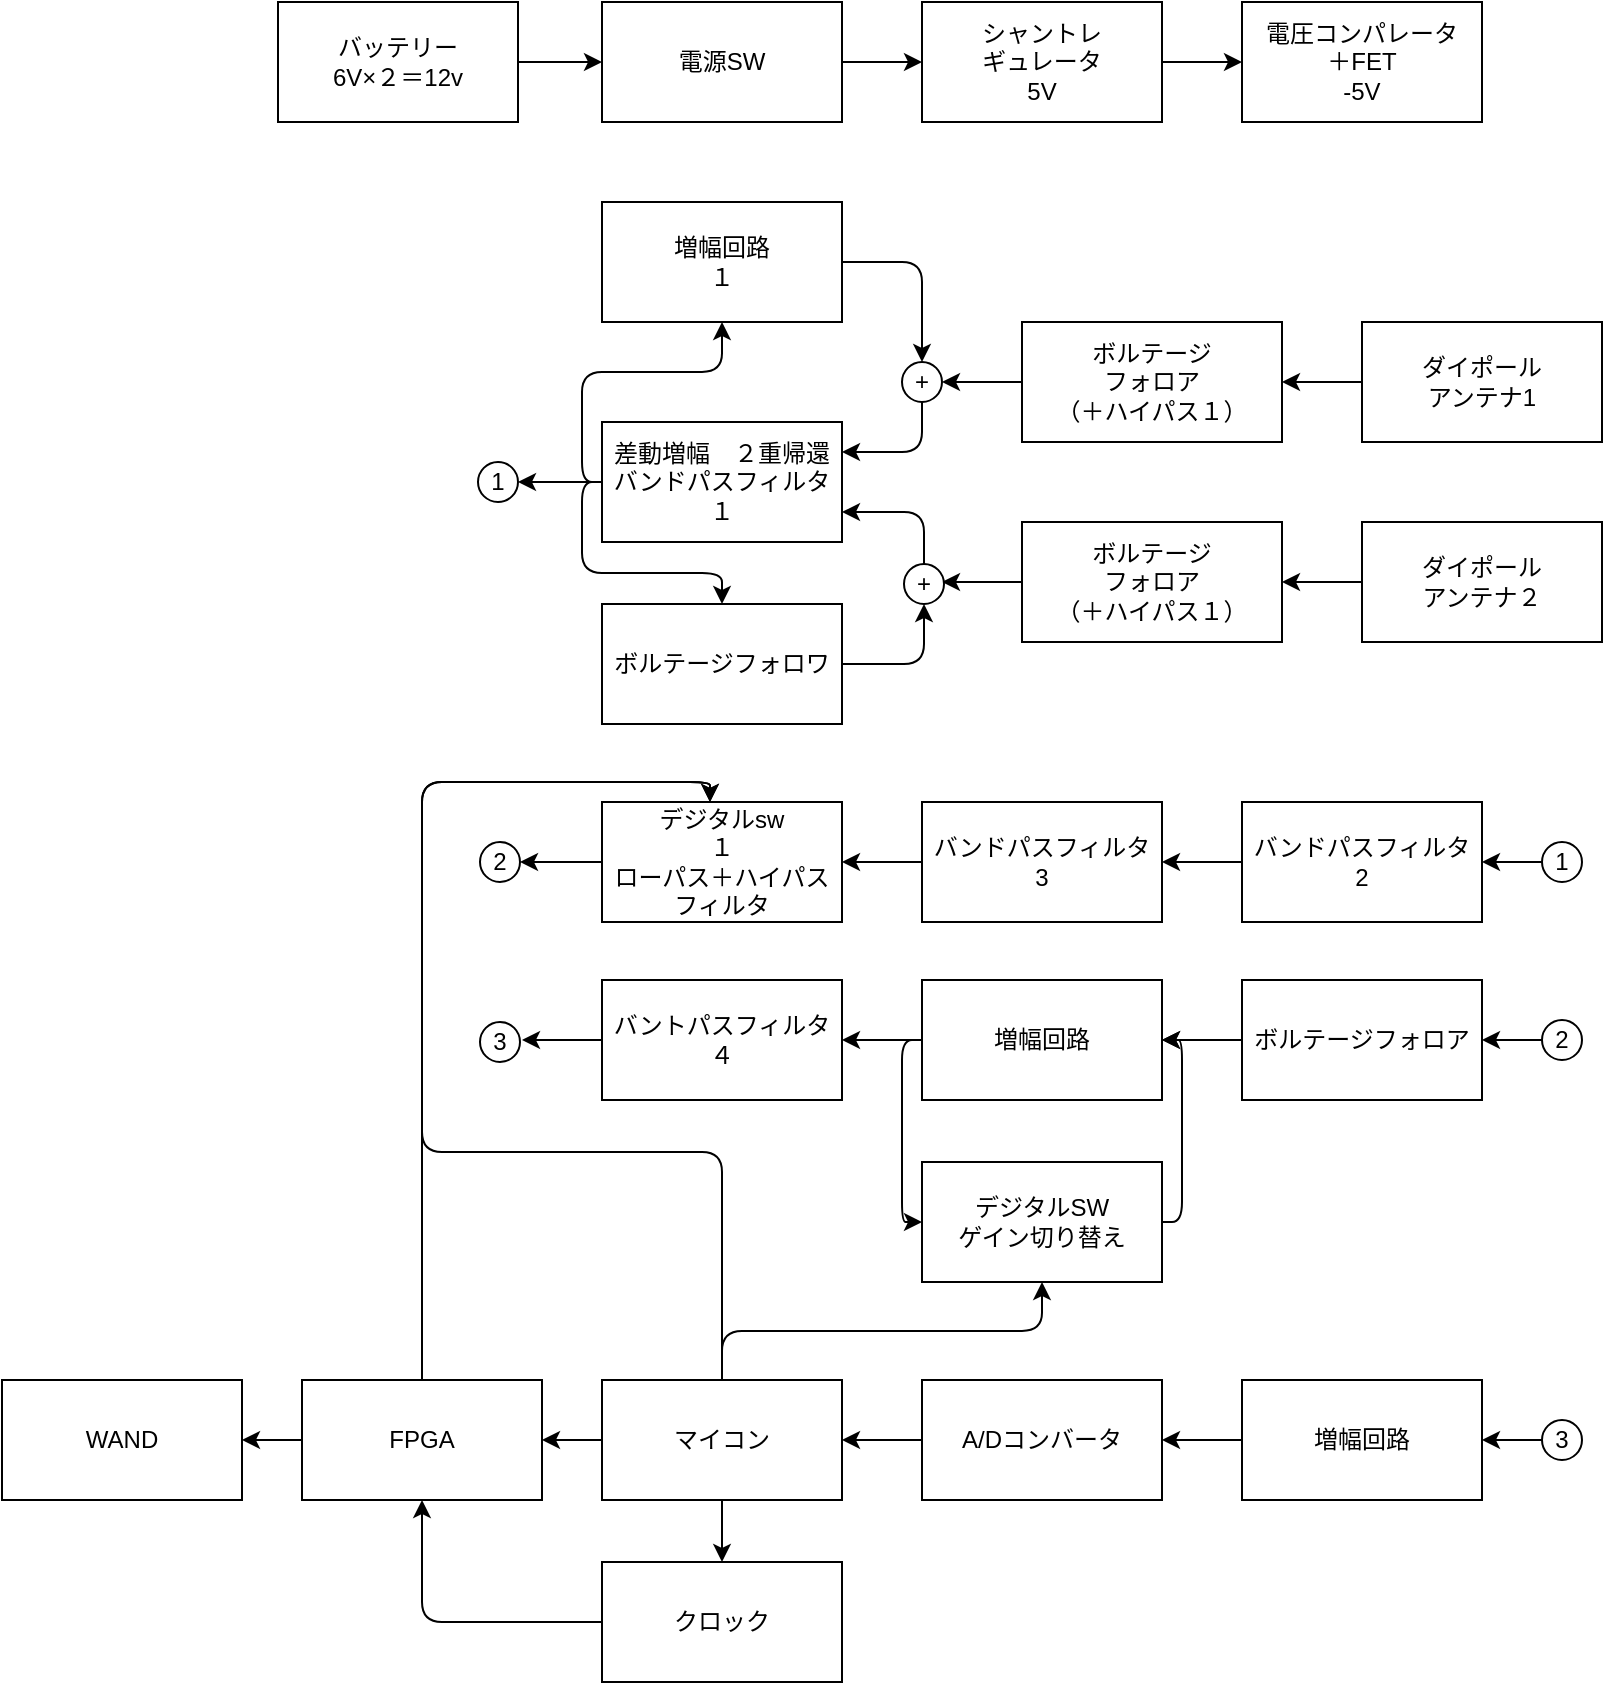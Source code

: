 <mxfile>
    <diagram id="Upucwc0_vYC8UfJ7qvpM" name="Page-1">
        <mxGraphModel dx="1130" dy="570" grid="1" gridSize="10" guides="1" tooltips="1" connect="1" arrows="1" fold="1" page="1" pageScale="1" pageWidth="850" pageHeight="1100" math="0" shadow="0">
            <root>
                <mxCell id="0"/>
                <mxCell id="1" parent="0"/>
                <mxCell id="5" style="edgeStyle=none;html=1;exitX=0;exitY=0.5;exitDx=0;exitDy=0;" parent="1" source="2" target="4" edge="1">
                    <mxGeometry relative="1" as="geometry"/>
                </mxCell>
                <mxCell id="2" value="ダイポール&lt;br&gt;アンテナ1" style="rounded=0;whiteSpace=wrap;html=1;" parent="1" vertex="1">
                    <mxGeometry x="700" y="240" width="120" height="60" as="geometry"/>
                </mxCell>
                <mxCell id="7" style="edgeStyle=none;html=1;exitX=0;exitY=0.5;exitDx=0;exitDy=0;entryX=1;entryY=0.5;entryDx=0;entryDy=0;" parent="1" source="3" target="6" edge="1">
                    <mxGeometry relative="1" as="geometry"/>
                </mxCell>
                <mxCell id="3" value="ダイポール&lt;br&gt;アンテナ２" style="rounded=0;whiteSpace=wrap;html=1;" parent="1" vertex="1">
                    <mxGeometry x="700" y="340" width="120" height="60" as="geometry"/>
                </mxCell>
                <mxCell id="9" style="html=1;exitX=0;exitY=0.5;exitDx=0;exitDy=0;elbow=vertical;entryX=1;entryY=0.5;entryDx=0;entryDy=0;" parent="1" source="4" target="11" edge="1">
                    <mxGeometry relative="1" as="geometry">
                        <mxPoint x="480" y="270" as="targetPoint"/>
                    </mxGeometry>
                </mxCell>
                <mxCell id="4" value="ボルテージ&lt;br&gt;フォロア&lt;br&gt;（＋ハイパス１）" style="rounded=0;whiteSpace=wrap;html=1;align=center;" parent="1" vertex="1">
                    <mxGeometry x="530" y="240" width="130" height="60" as="geometry"/>
                </mxCell>
                <mxCell id="10" style="html=1;exitX=0;exitY=0.5;exitDx=0;exitDy=0;elbow=vertical;" parent="1" source="6" edge="1">
                    <mxGeometry relative="1" as="geometry">
                        <mxPoint x="490" y="370" as="targetPoint"/>
                    </mxGeometry>
                </mxCell>
                <mxCell id="6" value="ボルテージ&lt;br&gt;フォロア&lt;br&gt;（＋ハイパス１）" style="rounded=0;whiteSpace=wrap;html=1;align=center;" parent="1" vertex="1">
                    <mxGeometry x="530" y="340" width="130" height="60" as="geometry"/>
                </mxCell>
                <mxCell id="19" style="edgeStyle=orthogonalEdgeStyle;html=1;elbow=vertical;exitX=0;exitY=0.5;exitDx=0;exitDy=0;" parent="1" source="8" target="17" edge="1">
                    <mxGeometry relative="1" as="geometry">
                        <mxPoint x="280" y="220" as="targetPoint"/>
                    </mxGeometry>
                </mxCell>
                <mxCell id="23" style="edgeStyle=orthogonalEdgeStyle;html=1;exitX=0;exitY=0.5;exitDx=0;exitDy=0;" parent="1" source="8" target="20" edge="1">
                    <mxGeometry relative="1" as="geometry"/>
                </mxCell>
                <mxCell id="25" style="edgeStyle=orthogonalEdgeStyle;html=1;exitX=0;exitY=0.5;exitDx=0;exitDy=0;entryX=1;entryY=0.5;entryDx=0;entryDy=0;" parent="1" source="8" target="24" edge="1">
                    <mxGeometry relative="1" as="geometry"/>
                </mxCell>
                <mxCell id="8" value="差動増幅　２重帰還&lt;br&gt;バンドパスフィルタ&lt;br&gt;１" style="rounded=0;whiteSpace=wrap;html=1;" parent="1" vertex="1">
                    <mxGeometry x="320" y="290" width="120" height="60" as="geometry"/>
                </mxCell>
                <mxCell id="15" style="edgeStyle=orthogonalEdgeStyle;html=1;exitX=0.5;exitY=1;exitDx=0;exitDy=0;entryX=1;entryY=0.25;entryDx=0;entryDy=0;elbow=vertical;" parent="1" source="11" target="8" edge="1">
                    <mxGeometry relative="1" as="geometry"/>
                </mxCell>
                <mxCell id="11" value="+" style="ellipse;whiteSpace=wrap;html=1;aspect=fixed;" parent="1" vertex="1">
                    <mxGeometry x="470" y="260" width="20" height="20" as="geometry"/>
                </mxCell>
                <mxCell id="16" style="edgeStyle=orthogonalEdgeStyle;html=1;exitX=0.5;exitY=0;exitDx=0;exitDy=0;entryX=1;entryY=0.75;entryDx=0;entryDy=0;elbow=vertical;" parent="1" source="14" target="8" edge="1">
                    <mxGeometry relative="1" as="geometry"/>
                </mxCell>
                <mxCell id="14" value="+" style="ellipse;whiteSpace=wrap;html=1;aspect=fixed;" parent="1" vertex="1">
                    <mxGeometry x="471" y="361" width="20" height="20" as="geometry"/>
                </mxCell>
                <mxCell id="18" style="edgeStyle=orthogonalEdgeStyle;html=1;exitX=1;exitY=0.5;exitDx=0;exitDy=0;entryX=0.5;entryY=0;entryDx=0;entryDy=0;elbow=vertical;" parent="1" source="17" target="11" edge="1">
                    <mxGeometry relative="1" as="geometry"/>
                </mxCell>
                <mxCell id="17" value="増幅回路&lt;br&gt;１" style="rounded=0;whiteSpace=wrap;html=1;" parent="1" vertex="1">
                    <mxGeometry x="320" y="180" width="120" height="60" as="geometry"/>
                </mxCell>
                <mxCell id="22" value="" style="edgeStyle=orthogonalEdgeStyle;html=1;entryX=0.5;entryY=1;entryDx=0;entryDy=0;" parent="1" source="20" target="14" edge="1">
                    <mxGeometry relative="1" as="geometry"/>
                </mxCell>
                <mxCell id="20" value="ボルテージフォロワ" style="rounded=0;whiteSpace=wrap;html=1;" parent="1" vertex="1">
                    <mxGeometry x="320" y="381" width="120" height="60" as="geometry"/>
                </mxCell>
                <mxCell id="27" style="edgeStyle=orthogonalEdgeStyle;html=1;entryX=1;entryY=0.5;entryDx=0;entryDy=0;exitX=0;exitY=0.5;exitDx=0;exitDy=0;" parent="1" source="29" target="26" edge="1">
                    <mxGeometry relative="1" as="geometry">
                        <mxPoint x="250" y="370" as="sourcePoint"/>
                    </mxGeometry>
                </mxCell>
                <mxCell id="24" value="1" style="ellipse;whiteSpace=wrap;html=1;aspect=fixed;" parent="1" vertex="1">
                    <mxGeometry x="258" y="310" width="20" height="20" as="geometry"/>
                </mxCell>
                <mxCell id="30" style="edgeStyle=orthogonalEdgeStyle;html=1;exitX=0;exitY=0.5;exitDx=0;exitDy=0;entryX=1;entryY=0.5;entryDx=0;entryDy=0;" parent="1" source="26" target="28" edge="1">
                    <mxGeometry relative="1" as="geometry"/>
                </mxCell>
                <mxCell id="26" value="バンドパスフィルタ&lt;br&gt;2" style="rounded=0;whiteSpace=wrap;html=1;" parent="1" vertex="1">
                    <mxGeometry x="640" y="480" width="120" height="60" as="geometry"/>
                </mxCell>
                <mxCell id="32" style="edgeStyle=orthogonalEdgeStyle;html=1;exitX=0;exitY=0.5;exitDx=0;exitDy=0;" parent="1" source="28" target="31" edge="1">
                    <mxGeometry relative="1" as="geometry"/>
                </mxCell>
                <mxCell id="28" value="バンドパスフィルタ&lt;br&gt;3" style="rounded=0;whiteSpace=wrap;html=1;" parent="1" vertex="1">
                    <mxGeometry x="480" y="480" width="120" height="60" as="geometry"/>
                </mxCell>
                <mxCell id="29" value="1" style="ellipse;whiteSpace=wrap;html=1;aspect=fixed;" parent="1" vertex="1">
                    <mxGeometry x="790" y="500" width="20" height="20" as="geometry"/>
                </mxCell>
                <mxCell id="34" style="edgeStyle=orthogonalEdgeStyle;html=1;exitX=0;exitY=0.5;exitDx=0;exitDy=0;entryX=1;entryY=0.5;entryDx=0;entryDy=0;" parent="1" source="31" target="33" edge="1">
                    <mxGeometry relative="1" as="geometry"/>
                </mxCell>
                <mxCell id="31" value="デジタルsw&lt;br&gt;１&lt;br&gt;ローパス＋ハイパスフィルタ" style="rounded=0;whiteSpace=wrap;html=1;" parent="1" vertex="1">
                    <mxGeometry x="320" y="480" width="120" height="60" as="geometry"/>
                </mxCell>
                <mxCell id="33" value="2" style="ellipse;whiteSpace=wrap;html=1;aspect=fixed;" parent="1" vertex="1">
                    <mxGeometry x="259" y="500" width="20" height="20" as="geometry"/>
                </mxCell>
                <mxCell id="39" style="edgeStyle=none;html=1;exitX=0;exitY=0.5;exitDx=0;exitDy=0;entryX=1;entryY=0.5;entryDx=0;entryDy=0;" edge="1" parent="1" source="36" target="37">
                    <mxGeometry relative="1" as="geometry"/>
                </mxCell>
                <mxCell id="36" value="2" style="ellipse;whiteSpace=wrap;html=1;aspect=fixed;" parent="1" vertex="1">
                    <mxGeometry x="790" y="589" width="20" height="20" as="geometry"/>
                </mxCell>
                <mxCell id="44" style="edgeStyle=none;html=1;exitX=0;exitY=0.5;exitDx=0;exitDy=0;entryX=1;entryY=0.5;entryDx=0;entryDy=0;" edge="1" parent="1" source="37" target="40">
                    <mxGeometry relative="1" as="geometry"/>
                </mxCell>
                <mxCell id="37" value="ボルテージフォロア" style="rounded=0;whiteSpace=wrap;html=1;" vertex="1" parent="1">
                    <mxGeometry x="640" y="569" width="120" height="60" as="geometry"/>
                </mxCell>
                <mxCell id="45" style="edgeStyle=none;html=1;exitX=0;exitY=0.5;exitDx=0;exitDy=0;entryX=1;entryY=0.5;entryDx=0;entryDy=0;" edge="1" parent="1" source="40" target="42">
                    <mxGeometry relative="1" as="geometry"/>
                </mxCell>
                <mxCell id="47" style="edgeStyle=orthogonalEdgeStyle;html=1;exitX=0;exitY=0.5;exitDx=0;exitDy=0;entryX=0;entryY=0.5;entryDx=0;entryDy=0;" edge="1" parent="1" source="40" target="41">
                    <mxGeometry relative="1" as="geometry"/>
                </mxCell>
                <mxCell id="40" value="増幅回路" style="rounded=0;whiteSpace=wrap;html=1;" vertex="1" parent="1">
                    <mxGeometry x="480" y="569" width="120" height="60" as="geometry"/>
                </mxCell>
                <mxCell id="41" value="デジタルSW&lt;br&gt;ゲイン切り替え" style="rounded=0;whiteSpace=wrap;html=1;" vertex="1" parent="1">
                    <mxGeometry x="480" y="660" width="120" height="60" as="geometry"/>
                </mxCell>
                <mxCell id="46" style="edgeStyle=none;html=1;exitX=0;exitY=0.5;exitDx=0;exitDy=0;" edge="1" parent="1" source="42">
                    <mxGeometry relative="1" as="geometry">
                        <mxPoint x="280" y="599" as="targetPoint"/>
                    </mxGeometry>
                </mxCell>
                <mxCell id="42" value="バントパスフィルタ&lt;br&gt;４" style="rounded=0;whiteSpace=wrap;html=1;" vertex="1" parent="1">
                    <mxGeometry x="320" y="569" width="120" height="60" as="geometry"/>
                </mxCell>
                <mxCell id="43" value="3" style="ellipse;whiteSpace=wrap;html=1;aspect=fixed;" vertex="1" parent="1">
                    <mxGeometry x="259" y="590" width="20" height="20" as="geometry"/>
                </mxCell>
                <mxCell id="48" style="edgeStyle=orthogonalEdgeStyle;html=1;exitX=1;exitY=0.5;exitDx=0;exitDy=0;entryX=1;entryY=0.5;entryDx=0;entryDy=0;" edge="1" parent="1" source="41" target="40">
                    <mxGeometry relative="1" as="geometry">
                        <mxPoint x="490" y="609" as="sourcePoint"/>
                        <mxPoint x="490" y="685" as="targetPoint"/>
                    </mxGeometry>
                </mxCell>
                <mxCell id="51" style="edgeStyle=orthogonalEdgeStyle;html=1;exitX=0;exitY=0.5;exitDx=0;exitDy=0;" edge="1" parent="1" source="49" target="50">
                    <mxGeometry relative="1" as="geometry"/>
                </mxCell>
                <mxCell id="49" value="3" style="ellipse;whiteSpace=wrap;html=1;aspect=fixed;" vertex="1" parent="1">
                    <mxGeometry x="790" y="789" width="20" height="20" as="geometry"/>
                </mxCell>
                <mxCell id="53" value="" style="edgeStyle=orthogonalEdgeStyle;html=1;" edge="1" parent="1" source="50" target="52">
                    <mxGeometry relative="1" as="geometry"/>
                </mxCell>
                <mxCell id="50" value="増幅回路" style="rounded=0;whiteSpace=wrap;html=1;" vertex="1" parent="1">
                    <mxGeometry x="640" y="769" width="120" height="60" as="geometry"/>
                </mxCell>
                <mxCell id="55" value="" style="edgeStyle=orthogonalEdgeStyle;html=1;" edge="1" parent="1" source="52" target="54">
                    <mxGeometry relative="1" as="geometry"/>
                </mxCell>
                <mxCell id="52" value="A/Dコンバータ" style="whiteSpace=wrap;html=1;rounded=0;" vertex="1" parent="1">
                    <mxGeometry x="480" y="769" width="120" height="60" as="geometry"/>
                </mxCell>
                <mxCell id="57" value="" style="edgeStyle=orthogonalEdgeStyle;html=1;" edge="1" parent="1" source="54" target="56">
                    <mxGeometry relative="1" as="geometry"/>
                </mxCell>
                <mxCell id="59" value="" style="edgeStyle=orthogonalEdgeStyle;html=1;" edge="1" parent="1" source="54" target="58">
                    <mxGeometry relative="1" as="geometry"/>
                </mxCell>
                <mxCell id="61" style="edgeStyle=orthogonalEdgeStyle;html=1;exitX=0.5;exitY=0;exitDx=0;exitDy=0;" edge="1" parent="1" source="54" target="41">
                    <mxGeometry relative="1" as="geometry"/>
                </mxCell>
                <mxCell id="64" style="edgeStyle=orthogonalEdgeStyle;html=1;exitX=0.5;exitY=0;exitDx=0;exitDy=0;entryX=0.45;entryY=0;entryDx=0;entryDy=0;entryPerimeter=0;" edge="1" parent="1" source="54" target="31">
                    <mxGeometry relative="1" as="geometry">
                        <Array as="points">
                            <mxPoint x="380" y="655"/>
                            <mxPoint x="230" y="655"/>
                            <mxPoint x="230" y="470"/>
                            <mxPoint x="374" y="470"/>
                        </Array>
                    </mxGeometry>
                </mxCell>
                <mxCell id="54" value="マイコン" style="whiteSpace=wrap;html=1;rounded=0;" vertex="1" parent="1">
                    <mxGeometry x="320" y="769" width="120" height="60" as="geometry"/>
                </mxCell>
                <mxCell id="60" style="edgeStyle=orthogonalEdgeStyle;html=1;exitX=0;exitY=0.5;exitDx=0;exitDy=0;" edge="1" parent="1" source="56" target="58">
                    <mxGeometry relative="1" as="geometry"/>
                </mxCell>
                <mxCell id="56" value="クロック" style="whiteSpace=wrap;html=1;rounded=0;" vertex="1" parent="1">
                    <mxGeometry x="320" y="860" width="120" height="60" as="geometry"/>
                </mxCell>
                <mxCell id="62" style="edgeStyle=orthogonalEdgeStyle;html=1;entryX=0.45;entryY=0;entryDx=0;entryDy=0;entryPerimeter=0;exitX=0.5;exitY=0;exitDx=0;exitDy=0;" edge="1" parent="1" source="58" target="31">
                    <mxGeometry relative="1" as="geometry"/>
                </mxCell>
                <mxCell id="71" value="" style="edgeStyle=orthogonalEdgeStyle;html=1;" edge="1" parent="1" source="58" target="70">
                    <mxGeometry relative="1" as="geometry"/>
                </mxCell>
                <mxCell id="58" value="FPGA" style="whiteSpace=wrap;html=1;rounded=0;" vertex="1" parent="1">
                    <mxGeometry x="170" y="769" width="120" height="60" as="geometry"/>
                </mxCell>
                <mxCell id="67" value="" style="edgeStyle=orthogonalEdgeStyle;html=1;" edge="1" parent="1" source="65" target="66">
                    <mxGeometry relative="1" as="geometry"/>
                </mxCell>
                <mxCell id="65" value="バッテリー&lt;br&gt;6V×２＝12v" style="rounded=0;whiteSpace=wrap;html=1;" vertex="1" parent="1">
                    <mxGeometry x="158" y="80" width="120" height="60" as="geometry"/>
                </mxCell>
                <mxCell id="69" value="" style="edgeStyle=orthogonalEdgeStyle;html=1;" edge="1" parent="1" source="66" target="68">
                    <mxGeometry relative="1" as="geometry"/>
                </mxCell>
                <mxCell id="66" value="電源SW" style="whiteSpace=wrap;html=1;rounded=0;" vertex="1" parent="1">
                    <mxGeometry x="320" y="80" width="120" height="60" as="geometry"/>
                </mxCell>
                <mxCell id="73" style="edgeStyle=orthogonalEdgeStyle;html=1;exitX=1;exitY=0.5;exitDx=0;exitDy=0;entryX=0;entryY=0.5;entryDx=0;entryDy=0;" edge="1" parent="1" source="68" target="72">
                    <mxGeometry relative="1" as="geometry"/>
                </mxCell>
                <mxCell id="68" value="シャントレ&lt;br&gt;ギュレータ&lt;br&gt;5V" style="whiteSpace=wrap;html=1;rounded=0;" vertex="1" parent="1">
                    <mxGeometry x="480" y="80" width="120" height="60" as="geometry"/>
                </mxCell>
                <mxCell id="70" value="WAND" style="whiteSpace=wrap;html=1;rounded=0;" vertex="1" parent="1">
                    <mxGeometry x="20" y="769" width="120" height="60" as="geometry"/>
                </mxCell>
                <mxCell id="72" value="電圧コンパレータ&lt;br&gt;＋FET&lt;br&gt;-5V" style="whiteSpace=wrap;html=1;rounded=0;" vertex="1" parent="1">
                    <mxGeometry x="640" y="80" width="120" height="60" as="geometry"/>
                </mxCell>
            </root>
        </mxGraphModel>
    </diagram>
</mxfile>